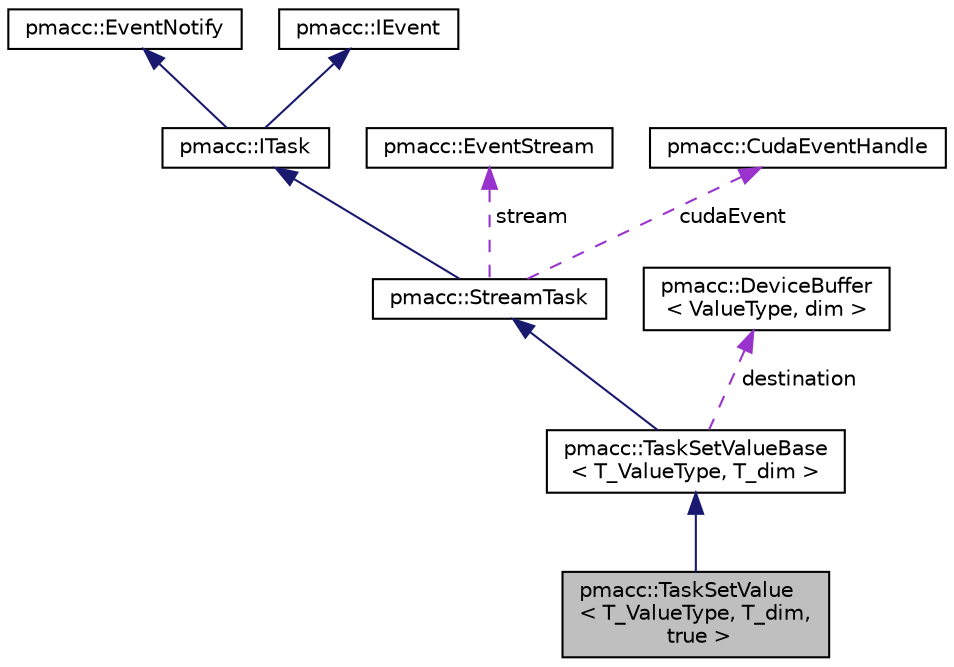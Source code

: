 digraph "pmacc::TaskSetValue&lt; T_ValueType, T_dim, true &gt;"
{
 // LATEX_PDF_SIZE
  edge [fontname="Helvetica",fontsize="10",labelfontname="Helvetica",labelfontsize="10"];
  node [fontname="Helvetica",fontsize="10",shape=record];
  Node1 [label="pmacc::TaskSetValue\l\< T_ValueType, T_dim,\l true \>",height=0.2,width=0.4,color="black", fillcolor="grey75", style="filled", fontcolor="black",tooltip="implementation for small values (<= 256byte)"];
  Node2 -> Node1 [dir="back",color="midnightblue",fontsize="10",style="solid",fontname="Helvetica"];
  Node2 [label="pmacc::TaskSetValueBase\l\< T_ValueType, T_dim \>",height=0.2,width=0.4,color="black", fillcolor="white", style="filled",URL="$classpmacc_1_1_task_set_value_base.html",tooltip=" "];
  Node3 -> Node2 [dir="back",color="midnightblue",fontsize="10",style="solid",fontname="Helvetica"];
  Node3 [label="pmacc::StreamTask",height=0.2,width=0.4,color="black", fillcolor="white", style="filled",URL="$classpmacc_1_1_stream_task.html",tooltip="Abstract base class for all tasks which depend on cuda streams."];
  Node4 -> Node3 [dir="back",color="midnightblue",fontsize="10",style="solid",fontname="Helvetica"];
  Node4 [label="pmacc::ITask",height=0.2,width=0.4,color="black", fillcolor="white", style="filled",URL="$classpmacc_1_1_i_task.html",tooltip="Abstract base class for all tasks."];
  Node5 -> Node4 [dir="back",color="midnightblue",fontsize="10",style="solid",fontname="Helvetica"];
  Node5 [label="pmacc::EventNotify",height=0.2,width=0.4,color="black", fillcolor="white", style="filled",URL="$classpmacc_1_1_event_notify.html",tooltip="Implements an observable."];
  Node6 -> Node4 [dir="back",color="midnightblue",fontsize="10",style="solid",fontname="Helvetica"];
  Node6 [label="pmacc::IEvent",height=0.2,width=0.4,color="black", fillcolor="white", style="filled",URL="$classpmacc_1_1_i_event.html",tooltip="Interface for an observer."];
  Node7 -> Node3 [dir="back",color="darkorchid3",fontsize="10",style="dashed",label=" stream" ,fontname="Helvetica"];
  Node7 [label="pmacc::EventStream",height=0.2,width=0.4,color="black", fillcolor="white", style="filled",URL="$classpmacc_1_1_event_stream.html",tooltip="Wrapper for a single cuda stream."];
  Node8 -> Node3 [dir="back",color="darkorchid3",fontsize="10",style="dashed",label=" cudaEvent" ,fontname="Helvetica"];
  Node8 [label="pmacc::CudaEventHandle",height=0.2,width=0.4,color="black", fillcolor="white", style="filled",URL="$classpmacc_1_1_cuda_event_handle.html",tooltip="handle to CudaEvent"];
  Node9 -> Node2 [dir="back",color="darkorchid3",fontsize="10",style="dashed",label=" destination" ,fontname="Helvetica"];
  Node9 [label="pmacc::DeviceBuffer\l\< ValueType, dim \>",height=0.2,width=0.4,color="black", fillcolor="white", style="filled",URL="$classpmacc_1_1_device_buffer.html",tooltip=" "];
}
